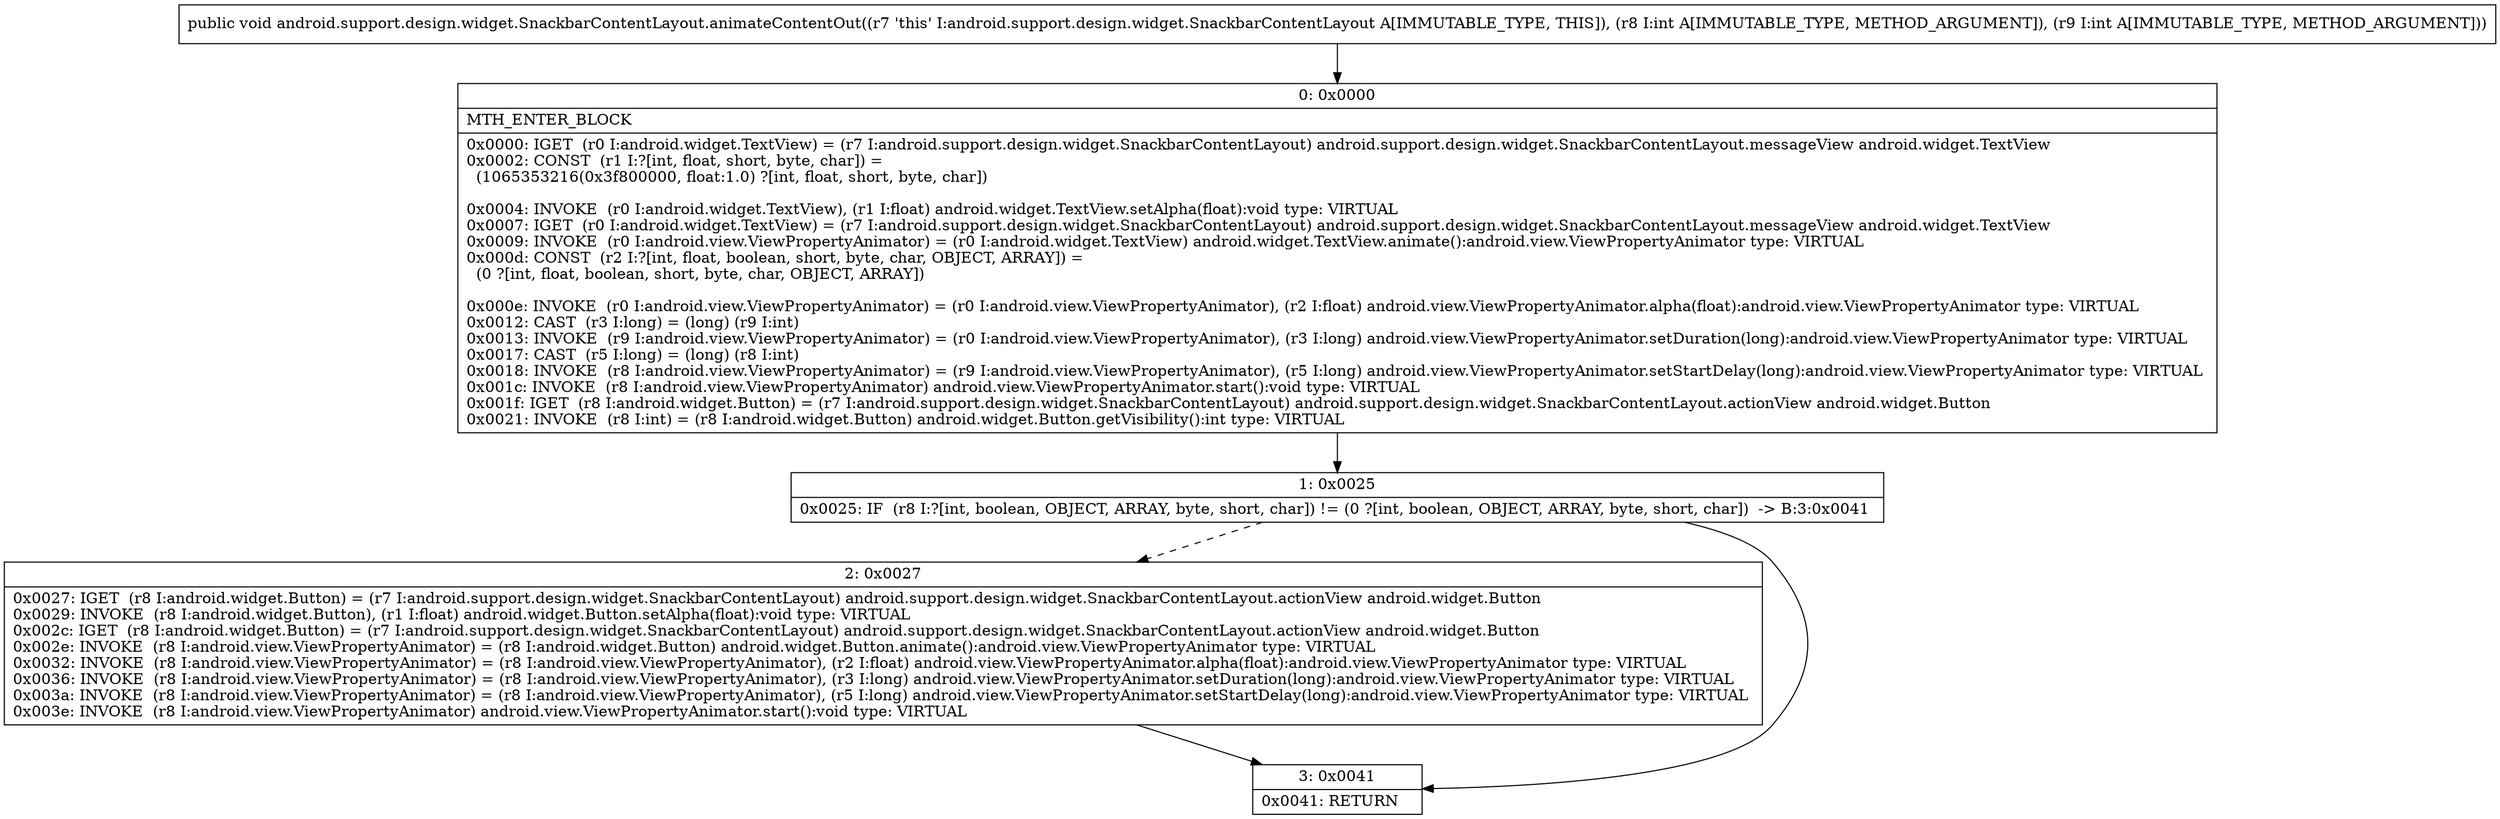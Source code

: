 digraph "CFG forandroid.support.design.widget.SnackbarContentLayout.animateContentOut(II)V" {
Node_0 [shape=record,label="{0\:\ 0x0000|MTH_ENTER_BLOCK\l|0x0000: IGET  (r0 I:android.widget.TextView) = (r7 I:android.support.design.widget.SnackbarContentLayout) android.support.design.widget.SnackbarContentLayout.messageView android.widget.TextView \l0x0002: CONST  (r1 I:?[int, float, short, byte, char]) = \l  (1065353216(0x3f800000, float:1.0) ?[int, float, short, byte, char])\l \l0x0004: INVOKE  (r0 I:android.widget.TextView), (r1 I:float) android.widget.TextView.setAlpha(float):void type: VIRTUAL \l0x0007: IGET  (r0 I:android.widget.TextView) = (r7 I:android.support.design.widget.SnackbarContentLayout) android.support.design.widget.SnackbarContentLayout.messageView android.widget.TextView \l0x0009: INVOKE  (r0 I:android.view.ViewPropertyAnimator) = (r0 I:android.widget.TextView) android.widget.TextView.animate():android.view.ViewPropertyAnimator type: VIRTUAL \l0x000d: CONST  (r2 I:?[int, float, boolean, short, byte, char, OBJECT, ARRAY]) = \l  (0 ?[int, float, boolean, short, byte, char, OBJECT, ARRAY])\l \l0x000e: INVOKE  (r0 I:android.view.ViewPropertyAnimator) = (r0 I:android.view.ViewPropertyAnimator), (r2 I:float) android.view.ViewPropertyAnimator.alpha(float):android.view.ViewPropertyAnimator type: VIRTUAL \l0x0012: CAST  (r3 I:long) = (long) (r9 I:int) \l0x0013: INVOKE  (r9 I:android.view.ViewPropertyAnimator) = (r0 I:android.view.ViewPropertyAnimator), (r3 I:long) android.view.ViewPropertyAnimator.setDuration(long):android.view.ViewPropertyAnimator type: VIRTUAL \l0x0017: CAST  (r5 I:long) = (long) (r8 I:int) \l0x0018: INVOKE  (r8 I:android.view.ViewPropertyAnimator) = (r9 I:android.view.ViewPropertyAnimator), (r5 I:long) android.view.ViewPropertyAnimator.setStartDelay(long):android.view.ViewPropertyAnimator type: VIRTUAL \l0x001c: INVOKE  (r8 I:android.view.ViewPropertyAnimator) android.view.ViewPropertyAnimator.start():void type: VIRTUAL \l0x001f: IGET  (r8 I:android.widget.Button) = (r7 I:android.support.design.widget.SnackbarContentLayout) android.support.design.widget.SnackbarContentLayout.actionView android.widget.Button \l0x0021: INVOKE  (r8 I:int) = (r8 I:android.widget.Button) android.widget.Button.getVisibility():int type: VIRTUAL \l}"];
Node_1 [shape=record,label="{1\:\ 0x0025|0x0025: IF  (r8 I:?[int, boolean, OBJECT, ARRAY, byte, short, char]) != (0 ?[int, boolean, OBJECT, ARRAY, byte, short, char])  \-\> B:3:0x0041 \l}"];
Node_2 [shape=record,label="{2\:\ 0x0027|0x0027: IGET  (r8 I:android.widget.Button) = (r7 I:android.support.design.widget.SnackbarContentLayout) android.support.design.widget.SnackbarContentLayout.actionView android.widget.Button \l0x0029: INVOKE  (r8 I:android.widget.Button), (r1 I:float) android.widget.Button.setAlpha(float):void type: VIRTUAL \l0x002c: IGET  (r8 I:android.widget.Button) = (r7 I:android.support.design.widget.SnackbarContentLayout) android.support.design.widget.SnackbarContentLayout.actionView android.widget.Button \l0x002e: INVOKE  (r8 I:android.view.ViewPropertyAnimator) = (r8 I:android.widget.Button) android.widget.Button.animate():android.view.ViewPropertyAnimator type: VIRTUAL \l0x0032: INVOKE  (r8 I:android.view.ViewPropertyAnimator) = (r8 I:android.view.ViewPropertyAnimator), (r2 I:float) android.view.ViewPropertyAnimator.alpha(float):android.view.ViewPropertyAnimator type: VIRTUAL \l0x0036: INVOKE  (r8 I:android.view.ViewPropertyAnimator) = (r8 I:android.view.ViewPropertyAnimator), (r3 I:long) android.view.ViewPropertyAnimator.setDuration(long):android.view.ViewPropertyAnimator type: VIRTUAL \l0x003a: INVOKE  (r8 I:android.view.ViewPropertyAnimator) = (r8 I:android.view.ViewPropertyAnimator), (r5 I:long) android.view.ViewPropertyAnimator.setStartDelay(long):android.view.ViewPropertyAnimator type: VIRTUAL \l0x003e: INVOKE  (r8 I:android.view.ViewPropertyAnimator) android.view.ViewPropertyAnimator.start():void type: VIRTUAL \l}"];
Node_3 [shape=record,label="{3\:\ 0x0041|0x0041: RETURN   \l}"];
MethodNode[shape=record,label="{public void android.support.design.widget.SnackbarContentLayout.animateContentOut((r7 'this' I:android.support.design.widget.SnackbarContentLayout A[IMMUTABLE_TYPE, THIS]), (r8 I:int A[IMMUTABLE_TYPE, METHOD_ARGUMENT]), (r9 I:int A[IMMUTABLE_TYPE, METHOD_ARGUMENT])) }"];
MethodNode -> Node_0;
Node_0 -> Node_1;
Node_1 -> Node_2[style=dashed];
Node_1 -> Node_3;
Node_2 -> Node_3;
}

